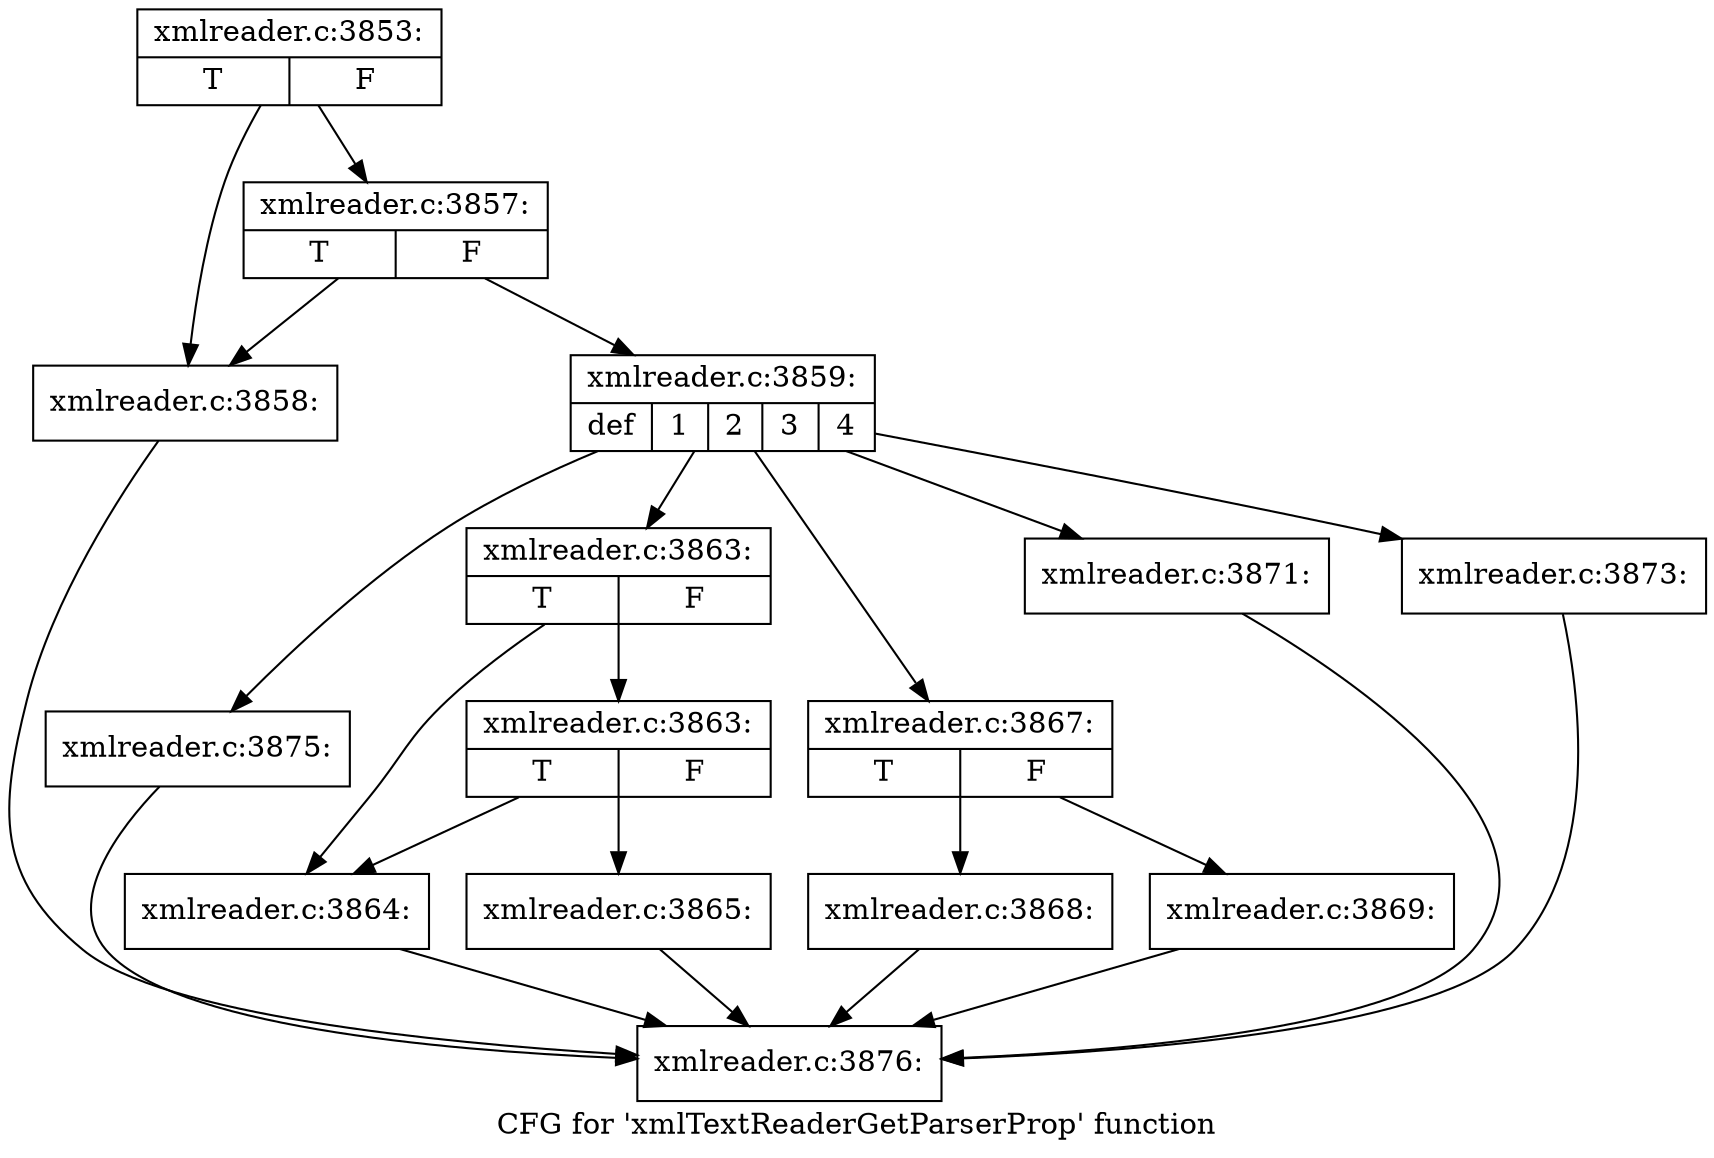 digraph "CFG for 'xmlTextReaderGetParserProp' function" {
	label="CFG for 'xmlTextReaderGetParserProp' function";

	Node0x4751bd0 [shape=record,label="{xmlreader.c:3853:|{<s0>T|<s1>F}}"];
	Node0x4751bd0 -> Node0x4757a80;
	Node0x4751bd0 -> Node0x4757b20;
	Node0x4757b20 [shape=record,label="{xmlreader.c:3857:|{<s0>T|<s1>F}}"];
	Node0x4757b20 -> Node0x4757a80;
	Node0x4757b20 -> Node0x4757ad0;
	Node0x4757a80 [shape=record,label="{xmlreader.c:3858:}"];
	Node0x4757a80 -> Node0x4757280;
	Node0x4757ad0 [shape=record,label="{xmlreader.c:3859:|{<s0>def|<s1>1|<s2>2|<s3>3|<s4>4}}"];
	Node0x4757ad0 -> Node0x47585a0;
	Node0x4757ad0 -> Node0x47589c0;
	Node0x4757ad0 -> Node0x4759570;
	Node0x4757ad0 -> Node0x4759dc0;
	Node0x4757ad0 -> Node0x475a110;
	Node0x47589c0 [shape=record,label="{xmlreader.c:3863:|{<s0>T|<s1>F}}"];
	Node0x47589c0 -> Node0x4758ab0;
	Node0x47589c0 -> Node0x4758b50;
	Node0x4758b50 [shape=record,label="{xmlreader.c:3863:|{<s0>T|<s1>F}}"];
	Node0x4758b50 -> Node0x4758ab0;
	Node0x4758b50 -> Node0x4758b00;
	Node0x4758ab0 [shape=record,label="{xmlreader.c:3864:}"];
	Node0x4758ab0 -> Node0x4757280;
	Node0x4758b00 [shape=record,label="{xmlreader.c:3865:}"];
	Node0x4758b00 -> Node0x4757280;
	Node0x4759570 [shape=record,label="{xmlreader.c:3867:|{<s0>T|<s1>F}}"];
	Node0x4759570 -> Node0x4759660;
	Node0x4759570 -> Node0x47596b0;
	Node0x4759660 [shape=record,label="{xmlreader.c:3868:}"];
	Node0x4759660 -> Node0x4757280;
	Node0x47596b0 [shape=record,label="{xmlreader.c:3869:}"];
	Node0x47596b0 -> Node0x4757280;
	Node0x4759dc0 [shape=record,label="{xmlreader.c:3871:}"];
	Node0x4759dc0 -> Node0x4757280;
	Node0x475a110 [shape=record,label="{xmlreader.c:3873:}"];
	Node0x475a110 -> Node0x4757280;
	Node0x47585a0 [shape=record,label="{xmlreader.c:3875:}"];
	Node0x47585a0 -> Node0x4757280;
	Node0x4757280 [shape=record,label="{xmlreader.c:3876:}"];
}
